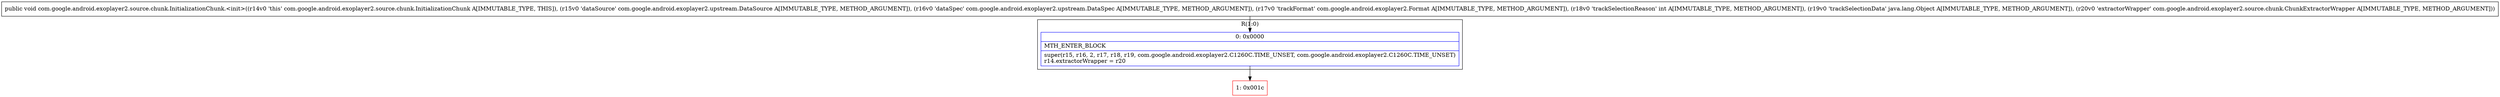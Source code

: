digraph "CFG forcom.google.android.exoplayer2.source.chunk.InitializationChunk.\<init\>(Lcom\/google\/android\/exoplayer2\/upstream\/DataSource;Lcom\/google\/android\/exoplayer2\/upstream\/DataSpec;Lcom\/google\/android\/exoplayer2\/Format;ILjava\/lang\/Object;Lcom\/google\/android\/exoplayer2\/source\/chunk\/ChunkExtractorWrapper;)V" {
subgraph cluster_Region_2049105524 {
label = "R(1:0)";
node [shape=record,color=blue];
Node_0 [shape=record,label="{0\:\ 0x0000|MTH_ENTER_BLOCK\l|super(r15, r16, 2, r17, r18, r19, com.google.android.exoplayer2.C1260C.TIME_UNSET, com.google.android.exoplayer2.C1260C.TIME_UNSET)\lr14.extractorWrapper = r20\l}"];
}
Node_1 [shape=record,color=red,label="{1\:\ 0x001c}"];
MethodNode[shape=record,label="{public void com.google.android.exoplayer2.source.chunk.InitializationChunk.\<init\>((r14v0 'this' com.google.android.exoplayer2.source.chunk.InitializationChunk A[IMMUTABLE_TYPE, THIS]), (r15v0 'dataSource' com.google.android.exoplayer2.upstream.DataSource A[IMMUTABLE_TYPE, METHOD_ARGUMENT]), (r16v0 'dataSpec' com.google.android.exoplayer2.upstream.DataSpec A[IMMUTABLE_TYPE, METHOD_ARGUMENT]), (r17v0 'trackFormat' com.google.android.exoplayer2.Format A[IMMUTABLE_TYPE, METHOD_ARGUMENT]), (r18v0 'trackSelectionReason' int A[IMMUTABLE_TYPE, METHOD_ARGUMENT]), (r19v0 'trackSelectionData' java.lang.Object A[IMMUTABLE_TYPE, METHOD_ARGUMENT]), (r20v0 'extractorWrapper' com.google.android.exoplayer2.source.chunk.ChunkExtractorWrapper A[IMMUTABLE_TYPE, METHOD_ARGUMENT])) }"];
MethodNode -> Node_0;
Node_0 -> Node_1;
}

